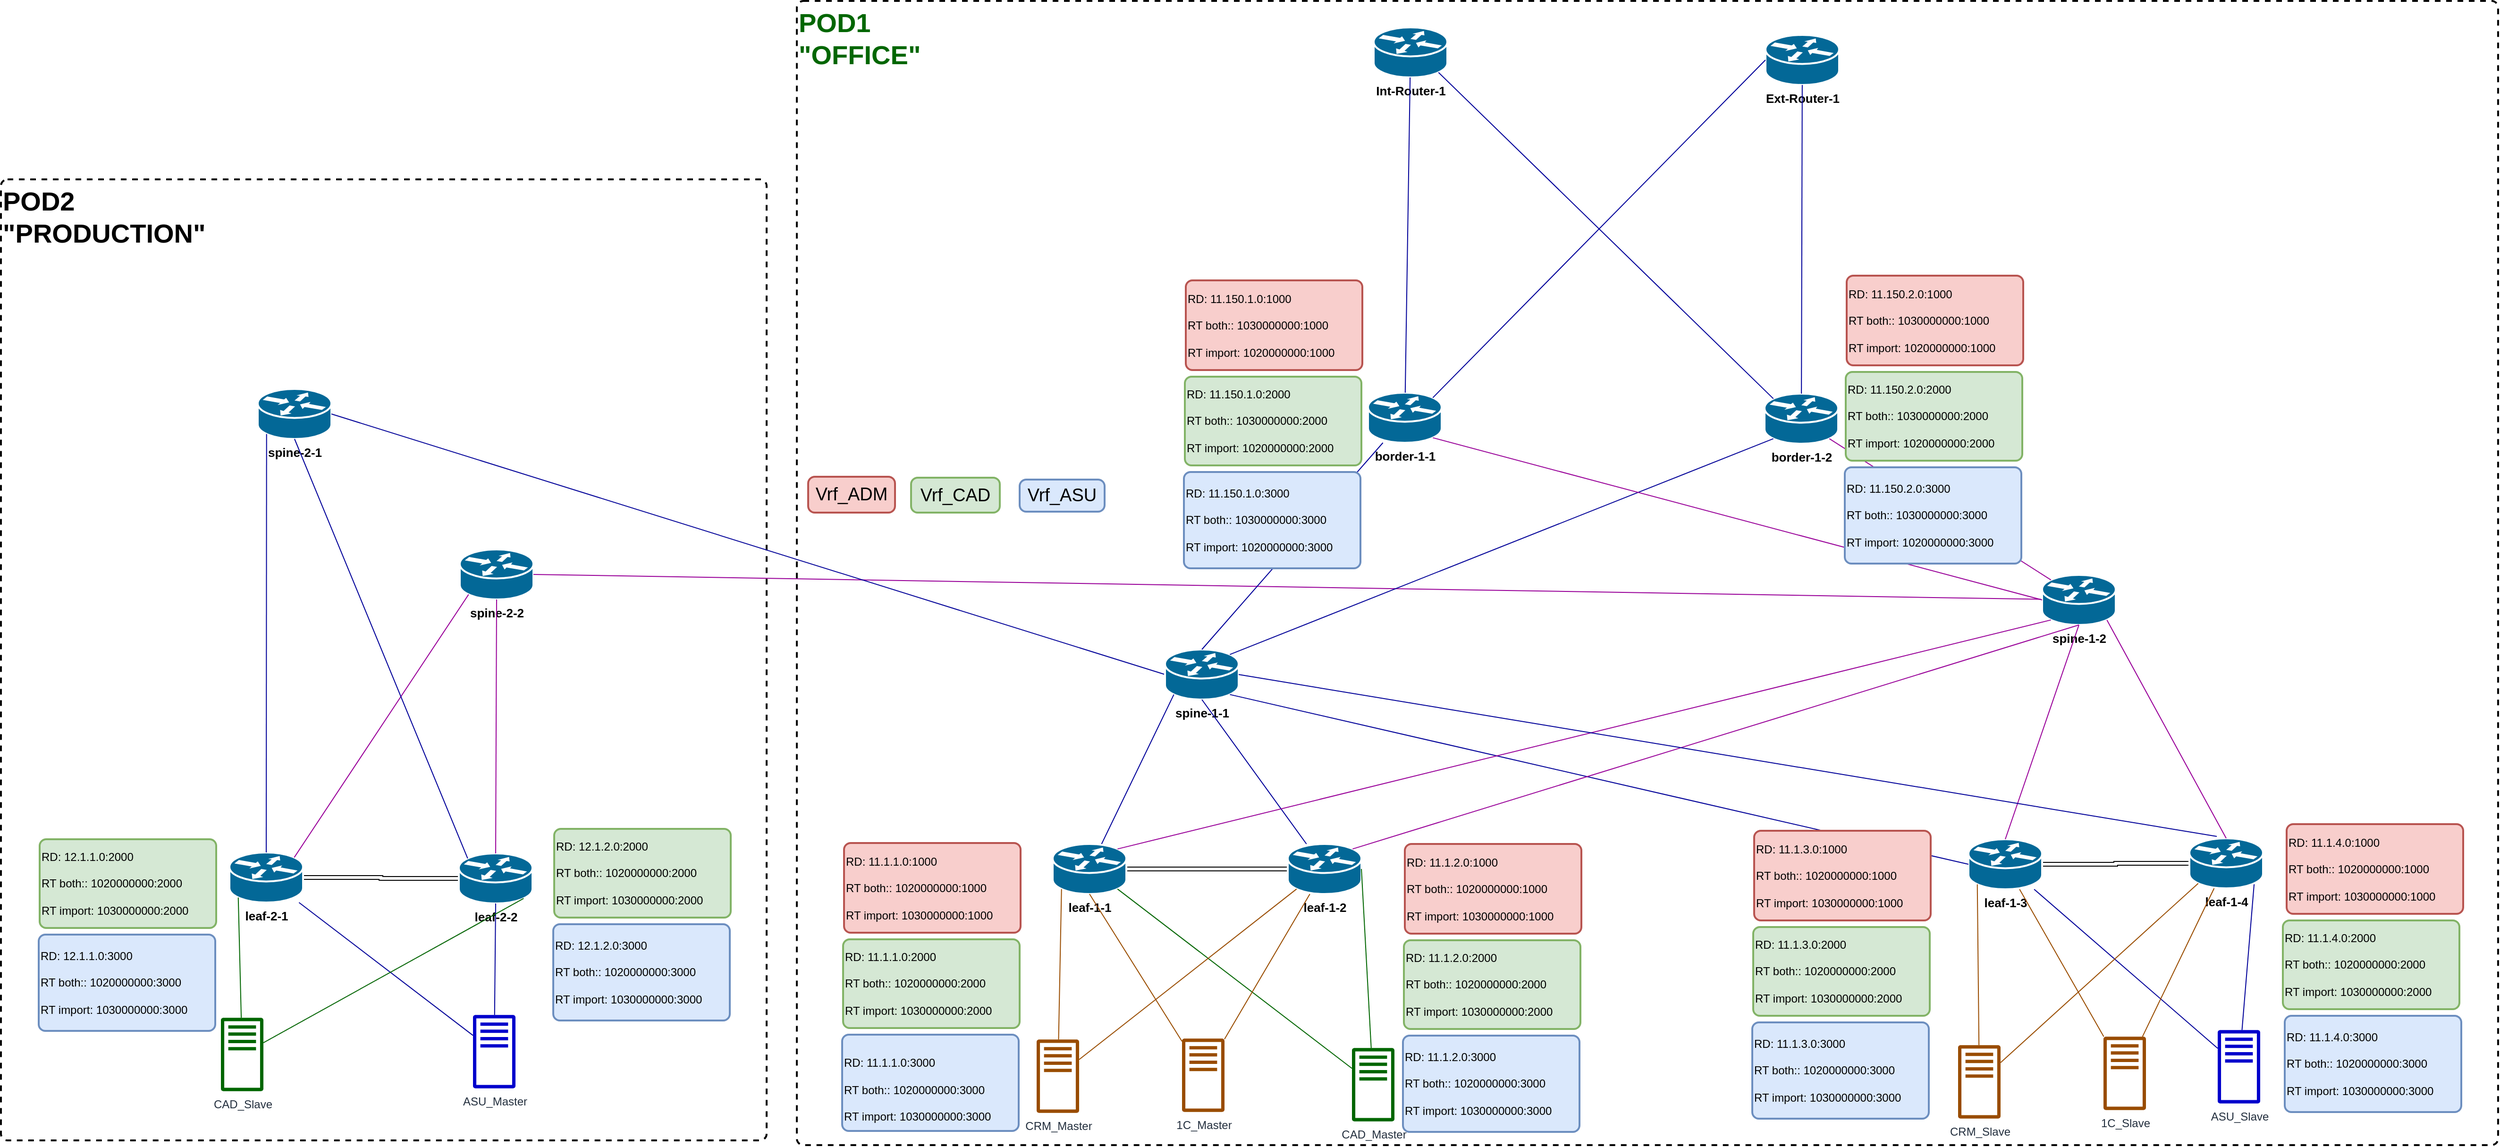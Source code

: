 <mxfile version="22.1.16" type="device">
  <diagram name="VRF RD RT" id="PXRln5ETD8se5vr4g1Xq">
    <mxGraphModel dx="4097" dy="3211" grid="0" gridSize="10" guides="1" tooltips="1" connect="1" arrows="1" fold="1" page="0" pageScale="1" pageWidth="1169" pageHeight="827" math="0" shadow="0">
      <root>
        <mxCell id="0" />
        <mxCell id="1" parent="0" />
        <mxCell id="StQt5RydxK2bePpxJlLP-1" value="POD2&lt;br style=&quot;font-size: 28px;&quot;&gt;&quot;PRODUCTION&quot;" style="rounded=1;whiteSpace=wrap;html=1;absoluteArcSize=1;arcSize=14;strokeWidth=2;align=left;horizontal=1;verticalAlign=top;fontSize=28;fontStyle=1;fillColor=none;dashed=1;" vertex="1" parent="1">
          <mxGeometry x="70" y="-591" width="811" height="1018" as="geometry" />
        </mxCell>
        <mxCell id="StQt5RydxK2bePpxJlLP-2" value="POD1&lt;br style=&quot;font-size: 28px;&quot;&gt;&quot;OFFICE&quot;" style="rounded=1;whiteSpace=wrap;html=1;absoluteArcSize=1;arcSize=14;strokeWidth=2;align=left;horizontal=1;verticalAlign=top;fontSize=28;fontStyle=1;fontColor=#006600;fillColor=none;dashed=1;" vertex="1" parent="1">
          <mxGeometry x="913" y="-780" width="1802" height="1212" as="geometry" />
        </mxCell>
        <mxCell id="StQt5RydxK2bePpxJlLP-3" value="Vrf_ADM" style="rounded=1;whiteSpace=wrap;html=1;absoluteArcSize=1;arcSize=14;strokeWidth=2;fillColor=#f8cecc;strokeColor=#b85450;fontSize=19;" vertex="1" parent="1">
          <mxGeometry x="925" y="-276" width="92" height="38" as="geometry" />
        </mxCell>
        <mxCell id="StQt5RydxK2bePpxJlLP-4" value="spine-2-1" style="shape=mxgraph.cisco.routers.router;sketch=0;html=1;pointerEvents=1;dashed=0;fillColor=#036897;strokeColor=#ffffff;strokeWidth=2;verticalLabelPosition=bottom;verticalAlign=top;align=center;outlineConnect=0;fontStyle=1;fontSize=13;" vertex="1" parent="1">
          <mxGeometry x="342" y="-369" width="78" height="53" as="geometry" />
        </mxCell>
        <mxCell id="StQt5RydxK2bePpxJlLP-5" value="spine-2-2" style="shape=mxgraph.cisco.routers.router;sketch=0;html=1;pointerEvents=1;dashed=0;fillColor=#036897;strokeColor=#ffffff;strokeWidth=2;verticalLabelPosition=bottom;verticalAlign=top;align=center;outlineConnect=0;fontStyle=1;fontSize=13;" vertex="1" parent="1">
          <mxGeometry x="556" y="-199" width="78" height="53" as="geometry" />
        </mxCell>
        <mxCell id="StQt5RydxK2bePpxJlLP-6" style="edgeStyle=orthogonalEdgeStyle;rounded=0;orthogonalLoop=1;jettySize=auto;html=1;endArrow=none;endFill=0;shape=link;" edge="1" parent="1" source="StQt5RydxK2bePpxJlLP-7" target="StQt5RydxK2bePpxJlLP-8">
          <mxGeometry relative="1" as="geometry" />
        </mxCell>
        <mxCell id="StQt5RydxK2bePpxJlLP-7" value="leaf-2-1" style="shape=mxgraph.cisco.routers.router;sketch=0;html=1;pointerEvents=1;dashed=0;fillColor=#036897;strokeColor=#ffffff;strokeWidth=2;verticalLabelPosition=bottom;verticalAlign=top;align=center;outlineConnect=0;fontStyle=1;fontSize=13;" vertex="1" parent="1">
          <mxGeometry x="312" y="122" width="78" height="53" as="geometry" />
        </mxCell>
        <mxCell id="StQt5RydxK2bePpxJlLP-8" value="leaf-2-2" style="shape=mxgraph.cisco.routers.router;sketch=0;html=1;pointerEvents=1;dashed=0;fillColor=#036897;strokeColor=#ffffff;strokeWidth=2;verticalLabelPosition=bottom;verticalAlign=top;align=center;outlineConnect=0;fontStyle=1;fontSize=13;" vertex="1" parent="1">
          <mxGeometry x="555" y="123" width="78" height="53" as="geometry" />
        </mxCell>
        <mxCell id="StQt5RydxK2bePpxJlLP-9" value="" style="endArrow=none;html=1;rounded=0;entryX=0.12;entryY=0.9;entryDx=0;entryDy=0;entryPerimeter=0;exitX=0.5;exitY=0;exitDx=0;exitDy=0;exitPerimeter=0;fontSize=8;strokeColor=#000099;" edge="1" parent="1" source="StQt5RydxK2bePpxJlLP-7" target="StQt5RydxK2bePpxJlLP-4">
          <mxGeometry width="50" height="50" relative="1" as="geometry">
            <mxPoint x="562" y="94" as="sourcePoint" />
            <mxPoint x="612" y="44" as="targetPoint" />
          </mxGeometry>
        </mxCell>
        <mxCell id="StQt5RydxK2bePpxJlLP-10" value="" style="endArrow=none;html=1;rounded=0;exitX=0.88;exitY=0.1;exitDx=0;exitDy=0;exitPerimeter=0;entryX=0.12;entryY=0.9;entryDx=0;entryDy=0;entryPerimeter=0;strokeColor=#990099;" edge="1" parent="1" source="StQt5RydxK2bePpxJlLP-7" target="StQt5RydxK2bePpxJlLP-5">
          <mxGeometry width="50" height="50" relative="1" as="geometry">
            <mxPoint x="285" y="78" as="sourcePoint" />
            <mxPoint x="435" y="-154" as="targetPoint" />
          </mxGeometry>
        </mxCell>
        <mxCell id="StQt5RydxK2bePpxJlLP-11" value="" style="endArrow=none;html=1;rounded=0;entryX=0.5;entryY=1;entryDx=0;entryDy=0;entryPerimeter=0;exitX=0.12;exitY=0.1;exitDx=0;exitDy=0;exitPerimeter=0;strokeColor=#000099;" edge="1" parent="1" source="StQt5RydxK2bePpxJlLP-8" target="StQt5RydxK2bePpxJlLP-4">
          <mxGeometry width="50" height="50" relative="1" as="geometry">
            <mxPoint x="406" y="110" as="sourcePoint" />
            <mxPoint x="456" y="-152" as="targetPoint" />
          </mxGeometry>
        </mxCell>
        <mxCell id="StQt5RydxK2bePpxJlLP-12" value="" style="endArrow=none;html=1;rounded=0;entryX=0.5;entryY=1;entryDx=0;entryDy=0;entryPerimeter=0;exitX=0.5;exitY=0;exitDx=0;exitDy=0;exitPerimeter=0;strokeColor=#990099;" edge="1" parent="1" source="StQt5RydxK2bePpxJlLP-8" target="StQt5RydxK2bePpxJlLP-5">
          <mxGeometry width="50" height="50" relative="1" as="geometry">
            <mxPoint x="315" y="105" as="sourcePoint" />
            <mxPoint x="681" y="-132" as="targetPoint" />
          </mxGeometry>
        </mxCell>
        <mxCell id="StQt5RydxK2bePpxJlLP-13" value="" style="endArrow=none;html=1;rounded=0;fontSize=11;strokeColor=#990099;entryX=1;entryY=0.5;entryDx=0;entryDy=0;entryPerimeter=0;" edge="1" parent="1" source="StQt5RydxK2bePpxJlLP-22" target="StQt5RydxK2bePpxJlLP-5">
          <mxGeometry width="50" height="50" relative="1" as="geometry">
            <mxPoint x="825.36" y="77.3" as="sourcePoint" />
            <mxPoint x="928" y="-280" as="targetPoint" />
          </mxGeometry>
        </mxCell>
        <mxCell id="StQt5RydxK2bePpxJlLP-14" value="" style="endArrow=none;html=1;rounded=0;entryX=1;entryY=0.5;entryDx=0;entryDy=0;entryPerimeter=0;exitX=0;exitY=0.5;exitDx=0;exitDy=0;exitPerimeter=0;strokeColor=#000099;" edge="1" parent="1" source="StQt5RydxK2bePpxJlLP-21" target="StQt5RydxK2bePpxJlLP-4">
          <mxGeometry width="50" height="50" relative="1" as="geometry">
            <mxPoint x="855.0" y="72" as="sourcePoint" />
            <mxPoint x="610" y="-210" as="targetPoint" />
          </mxGeometry>
        </mxCell>
        <mxCell id="StQt5RydxK2bePpxJlLP-15" value="" style="endArrow=none;html=1;rounded=0;fontSize=8;strokeColor=#000099;" edge="1" parent="1" source="StQt5RydxK2bePpxJlLP-20" target="StQt5RydxK2bePpxJlLP-7">
          <mxGeometry width="50" height="50" relative="1" as="geometry">
            <mxPoint x="293.5" y="317" as="sourcePoint" />
            <mxPoint x="456" y="257" as="targetPoint" />
          </mxGeometry>
        </mxCell>
        <mxCell id="StQt5RydxK2bePpxJlLP-16" value="" style="endArrow=none;html=1;rounded=0;fontSize=8;strokeColor=#000099;entryX=0.5;entryY=1;entryDx=0;entryDy=0;entryPerimeter=0;" edge="1" parent="1" source="StQt5RydxK2bePpxJlLP-20" target="StQt5RydxK2bePpxJlLP-8">
          <mxGeometry width="50" height="50" relative="1" as="geometry">
            <mxPoint x="476" y="328" as="sourcePoint" />
            <mxPoint x="395" y="189" as="targetPoint" />
          </mxGeometry>
        </mxCell>
        <mxCell id="StQt5RydxK2bePpxJlLP-17" value="CAD_Slave" style="sketch=0;outlineConnect=0;fontColor=#232F3E;gradientColor=none;fillColor=#006600;strokeColor=none;dashed=0;verticalLabelPosition=bottom;verticalAlign=top;align=center;html=1;fontSize=12;fontStyle=0;aspect=fixed;pointerEvents=1;shape=mxgraph.aws4.traditional_server;" vertex="1" parent="1">
          <mxGeometry x="303" y="297" width="45" height="78" as="geometry" />
        </mxCell>
        <mxCell id="StQt5RydxK2bePpxJlLP-18" value="" style="endArrow=none;html=1;rounded=0;fontSize=8;strokeColor=#006600;entryX=0.88;entryY=0.9;entryDx=0;entryDy=0;entryPerimeter=0;" edge="1" parent="1" source="StQt5RydxK2bePpxJlLP-17" target="StQt5RydxK2bePpxJlLP-8">
          <mxGeometry width="50" height="50" relative="1" as="geometry">
            <mxPoint x="472" y="462" as="sourcePoint" />
            <mxPoint x="600" y="313" as="targetPoint" />
          </mxGeometry>
        </mxCell>
        <mxCell id="StQt5RydxK2bePpxJlLP-19" value="" style="endArrow=none;html=1;rounded=0;fontSize=8;strokeColor=#006600;entryX=0.12;entryY=0.9;entryDx=0;entryDy=0;entryPerimeter=0;" edge="1" parent="1" source="StQt5RydxK2bePpxJlLP-17" target="StQt5RydxK2bePpxJlLP-7">
          <mxGeometry width="50" height="50" relative="1" as="geometry">
            <mxPoint x="479" y="415" as="sourcePoint" />
            <mxPoint x="391" y="316" as="targetPoint" />
          </mxGeometry>
        </mxCell>
        <mxCell id="StQt5RydxK2bePpxJlLP-20" value="ASU_Master" style="sketch=0;outlineConnect=0;fontColor=#232F3E;gradientColor=none;fillColor=#0000CC;strokeColor=none;dashed=0;verticalLabelPosition=bottom;verticalAlign=top;align=center;html=1;fontSize=12;fontStyle=0;aspect=fixed;pointerEvents=1;shape=mxgraph.aws4.traditional_server;" vertex="1" parent="1">
          <mxGeometry x="570" y="294" width="45" height="78" as="geometry" />
        </mxCell>
        <mxCell id="StQt5RydxK2bePpxJlLP-21" value="spine-1-1" style="shape=mxgraph.cisco.routers.router;sketch=0;html=1;pointerEvents=1;dashed=0;fillColor=#036897;strokeColor=#ffffff;strokeWidth=2;verticalLabelPosition=bottom;verticalAlign=top;align=center;outlineConnect=0;fontStyle=1;fontSize=13;" vertex="1" parent="1">
          <mxGeometry x="1303" y="-93" width="78" height="53" as="geometry" />
        </mxCell>
        <mxCell id="StQt5RydxK2bePpxJlLP-22" value="spine-1-2" style="shape=mxgraph.cisco.routers.router;sketch=0;html=1;pointerEvents=1;dashed=0;fillColor=#036897;strokeColor=#ffffff;strokeWidth=2;verticalLabelPosition=bottom;verticalAlign=top;align=center;outlineConnect=0;fontStyle=1;fontSize=13;" vertex="1" parent="1">
          <mxGeometry x="2232" y="-172" width="78" height="53" as="geometry" />
        </mxCell>
        <mxCell id="StQt5RydxK2bePpxJlLP-23" style="edgeStyle=orthogonalEdgeStyle;rounded=0;orthogonalLoop=1;jettySize=auto;html=1;endArrow=none;endFill=0;shape=link;" edge="1" parent="1" source="StQt5RydxK2bePpxJlLP-24" target="StQt5RydxK2bePpxJlLP-25">
          <mxGeometry relative="1" as="geometry" />
        </mxCell>
        <mxCell id="StQt5RydxK2bePpxJlLP-24" value="leaf-1-1" style="shape=mxgraph.cisco.routers.router;sketch=0;html=1;pointerEvents=1;dashed=0;fillColor=#036897;strokeColor=#ffffff;strokeWidth=2;verticalLabelPosition=bottom;verticalAlign=top;align=center;outlineConnect=0;fontStyle=1;fontSize=13;" vertex="1" parent="1">
          <mxGeometry x="1184" y="113" width="78" height="53" as="geometry" />
        </mxCell>
        <mxCell id="StQt5RydxK2bePpxJlLP-25" value="leaf-1-2" style="shape=mxgraph.cisco.routers.router;sketch=0;html=1;pointerEvents=1;dashed=0;fillColor=#036897;strokeColor=#ffffff;strokeWidth=2;verticalLabelPosition=bottom;verticalAlign=top;align=center;outlineConnect=0;fontStyle=1;fontSize=13;" vertex="1" parent="1">
          <mxGeometry x="1433" y="113" width="78" height="53" as="geometry" />
        </mxCell>
        <mxCell id="StQt5RydxK2bePpxJlLP-26" value="" style="endArrow=none;html=1;rounded=0;fontSize=8;strokeColor=#000099;" edge="1" parent="1" source="StQt5RydxK2bePpxJlLP-31" target="StQt5RydxK2bePpxJlLP-41">
          <mxGeometry width="50" height="50" relative="1" as="geometry">
            <mxPoint x="1587.5" y="307" as="sourcePoint" />
            <mxPoint x="1597" y="125" as="targetPoint" />
          </mxGeometry>
        </mxCell>
        <mxCell id="StQt5RydxK2bePpxJlLP-27" value="" style="endArrow=none;html=1;rounded=0;fontSize=8;strokeColor=#000099;entryX=0.88;entryY=0.9;entryDx=0;entryDy=0;entryPerimeter=0;" edge="1" parent="1" source="StQt5RydxK2bePpxJlLP-31" target="StQt5RydxK2bePpxJlLP-42">
          <mxGeometry width="50" height="50" relative="1" as="geometry">
            <mxPoint x="1736" y="310" as="sourcePoint" />
            <mxPoint x="1655" y="171" as="targetPoint" />
          </mxGeometry>
        </mxCell>
        <mxCell id="StQt5RydxK2bePpxJlLP-28" value="CAD_Master" style="sketch=0;outlineConnect=0;fontColor=#232F3E;gradientColor=none;fillColor=#006600;strokeColor=none;dashed=0;verticalLabelPosition=bottom;verticalAlign=top;align=center;html=1;fontSize=12;fontStyle=0;aspect=fixed;pointerEvents=1;shape=mxgraph.aws4.traditional_server;" vertex="1" parent="1">
          <mxGeometry x="1501" y="329" width="45" height="78" as="geometry" />
        </mxCell>
        <mxCell id="StQt5RydxK2bePpxJlLP-29" value="" style="endArrow=none;html=1;rounded=0;fontSize=8;strokeColor=#006600;entryX=1;entryY=0.5;entryDx=0;entryDy=0;entryPerimeter=0;" edge="1" parent="1" source="StQt5RydxK2bePpxJlLP-28" target="StQt5RydxK2bePpxJlLP-25">
          <mxGeometry width="50" height="50" relative="1" as="geometry">
            <mxPoint x="1350" y="454" as="sourcePoint" />
            <mxPoint x="1478" y="305" as="targetPoint" />
          </mxGeometry>
        </mxCell>
        <mxCell id="StQt5RydxK2bePpxJlLP-30" value="" style="endArrow=none;html=1;rounded=0;fontSize=8;strokeColor=#006600;entryX=0.88;entryY=0.9;entryDx=0;entryDy=0;entryPerimeter=0;" edge="1" parent="1" source="StQt5RydxK2bePpxJlLP-28" target="StQt5RydxK2bePpxJlLP-24">
          <mxGeometry width="50" height="50" relative="1" as="geometry">
            <mxPoint x="1319" y="403" as="sourcePoint" />
            <mxPoint x="1231" y="304" as="targetPoint" />
          </mxGeometry>
        </mxCell>
        <mxCell id="StQt5RydxK2bePpxJlLP-31" value="ASU_Slave" style="sketch=0;outlineConnect=0;fontColor=#232F3E;gradientColor=none;fillColor=#0000CC;strokeColor=none;dashed=0;verticalLabelPosition=bottom;verticalAlign=top;align=center;html=1;fontSize=12;fontStyle=0;aspect=fixed;pointerEvents=1;shape=mxgraph.aws4.traditional_server;" vertex="1" parent="1">
          <mxGeometry x="2418" y="310" width="45" height="78" as="geometry" />
        </mxCell>
        <mxCell id="StQt5RydxK2bePpxJlLP-32" value="" style="endArrow=none;html=1;rounded=0;entryX=0.12;entryY=0.9;entryDx=0;entryDy=0;entryPerimeter=0;fontSize=8;strokeColor=#000099;" edge="1" parent="1" source="StQt5RydxK2bePpxJlLP-24" target="StQt5RydxK2bePpxJlLP-21">
          <mxGeometry width="50" height="50" relative="1" as="geometry">
            <mxPoint x="820" y="334" as="sourcePoint" />
            <mxPoint x="829" y="-28" as="targetPoint" />
          </mxGeometry>
        </mxCell>
        <mxCell id="StQt5RydxK2bePpxJlLP-33" value="CRM_Master" style="sketch=0;outlineConnect=0;fontColor=#232F3E;gradientColor=none;fillColor=#994C00;strokeColor=none;dashed=0;verticalLabelPosition=bottom;verticalAlign=top;align=center;html=1;fontSize=12;fontStyle=0;aspect=fixed;pointerEvents=1;shape=mxgraph.aws4.traditional_server;" vertex="1" parent="1">
          <mxGeometry x="1167" y="320" width="45" height="78" as="geometry" />
        </mxCell>
        <mxCell id="StQt5RydxK2bePpxJlLP-34" value="" style="endArrow=none;html=1;rounded=0;fontSize=8;strokeColor=#994C00;entryX=0.12;entryY=0.9;entryDx=0;entryDy=0;entryPerimeter=0;" edge="1" parent="1" source="StQt5RydxK2bePpxJlLP-33" target="StQt5RydxK2bePpxJlLP-24">
          <mxGeometry width="50" height="50" relative="1" as="geometry">
            <mxPoint x="1296" y="332" as="sourcePoint" />
            <mxPoint x="1330" y="214" as="targetPoint" />
          </mxGeometry>
        </mxCell>
        <mxCell id="StQt5RydxK2bePpxJlLP-35" value="" style="endArrow=none;html=1;rounded=0;fontSize=8;strokeColor=#994C00;entryX=0.12;entryY=0.9;entryDx=0;entryDy=0;entryPerimeter=0;" edge="1" parent="1" source="StQt5RydxK2bePpxJlLP-33" target="StQt5RydxK2bePpxJlLP-25">
          <mxGeometry width="50" height="50" relative="1" as="geometry">
            <mxPoint x="1327" y="349" as="sourcePoint" />
            <mxPoint x="1203" y="171" as="targetPoint" />
          </mxGeometry>
        </mxCell>
        <mxCell id="StQt5RydxK2bePpxJlLP-36" value="" style="endArrow=none;html=1;rounded=0;fontSize=8;strokeColor=#000099;entryX=0.5;entryY=1;entryDx=0;entryDy=0;entryPerimeter=0;" edge="1" parent="1" source="StQt5RydxK2bePpxJlLP-25" target="StQt5RydxK2bePpxJlLP-21">
          <mxGeometry width="50" height="50" relative="1" as="geometry">
            <mxPoint x="1192" y="131" as="sourcePoint" />
            <mxPoint x="1190" y="-61" as="targetPoint" />
          </mxGeometry>
        </mxCell>
        <mxCell id="StQt5RydxK2bePpxJlLP-37" value="1С_Master" style="sketch=0;outlineConnect=0;fontColor=#232F3E;gradientColor=none;fillColor=#994C00;strokeColor=none;dashed=0;verticalLabelPosition=bottom;verticalAlign=top;align=center;html=1;fontSize=12;fontStyle=0;aspect=fixed;pointerEvents=1;shape=mxgraph.aws4.traditional_server;" vertex="1" parent="1">
          <mxGeometry x="1321" y="319" width="45" height="78" as="geometry" />
        </mxCell>
        <mxCell id="StQt5RydxK2bePpxJlLP-38" value="" style="endArrow=none;html=1;rounded=0;fontSize=8;strokeColor=#994C00;entryX=0.5;entryY=1;entryDx=0;entryDy=0;entryPerimeter=0;" edge="1" parent="1" source="StQt5RydxK2bePpxJlLP-37" target="StQt5RydxK2bePpxJlLP-24">
          <mxGeometry width="50" height="50" relative="1" as="geometry">
            <mxPoint x="1421" y="337" as="sourcePoint" />
            <mxPoint x="1237.0" y="133" as="targetPoint" />
          </mxGeometry>
        </mxCell>
        <mxCell id="StQt5RydxK2bePpxJlLP-39" value="" style="endArrow=none;html=1;rounded=0;fontSize=8;strokeColor=#994C00;" edge="1" parent="1" source="StQt5RydxK2bePpxJlLP-37" target="StQt5RydxK2bePpxJlLP-25">
          <mxGeometry width="50" height="50" relative="1" as="geometry">
            <mxPoint x="1452" y="354" as="sourcePoint" />
            <mxPoint x="1452.791" y="133" as="targetPoint" />
          </mxGeometry>
        </mxCell>
        <mxCell id="StQt5RydxK2bePpxJlLP-40" style="edgeStyle=orthogonalEdgeStyle;rounded=0;orthogonalLoop=1;jettySize=auto;html=1;endArrow=none;endFill=0;shape=link;" edge="1" parent="1" source="StQt5RydxK2bePpxJlLP-41" target="StQt5RydxK2bePpxJlLP-42">
          <mxGeometry relative="1" as="geometry" />
        </mxCell>
        <mxCell id="StQt5RydxK2bePpxJlLP-41" value="leaf-1-3" style="shape=mxgraph.cisco.routers.router;sketch=0;html=1;pointerEvents=1;dashed=0;fillColor=#036897;strokeColor=#ffffff;strokeWidth=2;verticalLabelPosition=bottom;verticalAlign=top;align=center;outlineConnect=0;fontStyle=1;fontSize=13;" vertex="1" parent="1">
          <mxGeometry x="2154" y="108" width="78" height="53" as="geometry" />
        </mxCell>
        <mxCell id="StQt5RydxK2bePpxJlLP-42" value="leaf-1-4" style="shape=mxgraph.cisco.routers.router;sketch=0;html=1;pointerEvents=1;dashed=0;fillColor=#036897;strokeColor=#ffffff;strokeWidth=2;verticalLabelPosition=bottom;verticalAlign=top;align=center;outlineConnect=0;fontStyle=1;fontSize=13;" vertex="1" parent="1">
          <mxGeometry x="2388" y="107" width="78" height="53" as="geometry" />
        </mxCell>
        <mxCell id="StQt5RydxK2bePpxJlLP-43" value="CRM_Slave" style="sketch=0;outlineConnect=0;fontColor=#232F3E;gradientColor=none;fillColor=#994C00;strokeColor=none;dashed=0;verticalLabelPosition=bottom;verticalAlign=top;align=center;html=1;fontSize=12;fontStyle=0;aspect=fixed;pointerEvents=1;shape=mxgraph.aws4.traditional_server;" vertex="1" parent="1">
          <mxGeometry x="2143" y="326" width="45" height="78" as="geometry" />
        </mxCell>
        <mxCell id="StQt5RydxK2bePpxJlLP-44" value="" style="endArrow=none;html=1;rounded=0;fontSize=8;strokeColor=#994C00;entryX=0.12;entryY=0.9;entryDx=0;entryDy=0;entryPerimeter=0;" edge="1" parent="1" source="StQt5RydxK2bePpxJlLP-43" target="StQt5RydxK2bePpxJlLP-41">
          <mxGeometry width="50" height="50" relative="1" as="geometry">
            <mxPoint x="2266" y="327" as="sourcePoint" />
            <mxPoint x="2300" y="209" as="targetPoint" />
          </mxGeometry>
        </mxCell>
        <mxCell id="StQt5RydxK2bePpxJlLP-45" value="" style="endArrow=none;html=1;rounded=0;fontSize=8;strokeColor=#994C00;entryX=0.12;entryY=0.9;entryDx=0;entryDy=0;entryPerimeter=0;" edge="1" parent="1" source="StQt5RydxK2bePpxJlLP-43" target="StQt5RydxK2bePpxJlLP-42">
          <mxGeometry width="50" height="50" relative="1" as="geometry">
            <mxPoint x="2297" y="344" as="sourcePoint" />
            <mxPoint x="2173" y="166" as="targetPoint" />
          </mxGeometry>
        </mxCell>
        <mxCell id="StQt5RydxK2bePpxJlLP-46" value="1С_Slave" style="sketch=0;outlineConnect=0;fontColor=#232F3E;gradientColor=none;fillColor=#994C00;strokeColor=none;dashed=0;verticalLabelPosition=bottom;verticalAlign=top;align=center;html=1;fontSize=12;fontStyle=0;aspect=fixed;pointerEvents=1;shape=mxgraph.aws4.traditional_server;" vertex="1" parent="1">
          <mxGeometry x="2297" y="317" width="45" height="78" as="geometry" />
        </mxCell>
        <mxCell id="StQt5RydxK2bePpxJlLP-47" value="" style="endArrow=none;html=1;rounded=0;fontSize=8;strokeColor=#994C00;" edge="1" parent="1" source="StQt5RydxK2bePpxJlLP-46" target="StQt5RydxK2bePpxJlLP-41">
          <mxGeometry width="50" height="50" relative="1" as="geometry">
            <mxPoint x="2391" y="332" as="sourcePoint" />
            <mxPoint x="2211" y="230" as="targetPoint" />
          </mxGeometry>
        </mxCell>
        <mxCell id="StQt5RydxK2bePpxJlLP-48" value="" style="endArrow=none;html=1;rounded=0;fontSize=8;strokeColor=#994C00;" edge="1" parent="1" source="StQt5RydxK2bePpxJlLP-46" target="StQt5RydxK2bePpxJlLP-42">
          <mxGeometry width="50" height="50" relative="1" as="geometry">
            <mxPoint x="2434" y="348" as="sourcePoint" />
            <mxPoint x="2386" y="214" as="targetPoint" />
          </mxGeometry>
        </mxCell>
        <mxCell id="StQt5RydxK2bePpxJlLP-49" value="border-1-1" style="shape=mxgraph.cisco.routers.router;sketch=0;html=1;pointerEvents=1;dashed=0;fillColor=#036897;strokeColor=#ffffff;strokeWidth=2;verticalLabelPosition=bottom;verticalAlign=top;align=center;outlineConnect=0;fontStyle=1;fontSize=13;" vertex="1" parent="1">
          <mxGeometry x="1518" y="-365" width="78" height="53" as="geometry" />
        </mxCell>
        <mxCell id="StQt5RydxK2bePpxJlLP-50" value="border-1-2" style="shape=mxgraph.cisco.routers.router;sketch=0;html=1;pointerEvents=1;dashed=0;fillColor=#036897;strokeColor=#ffffff;strokeWidth=2;verticalLabelPosition=bottom;verticalAlign=top;align=center;outlineConnect=0;fontStyle=1;fontSize=13;" vertex="1" parent="1">
          <mxGeometry x="1938" y="-364" width="78" height="53" as="geometry" />
        </mxCell>
        <mxCell id="StQt5RydxK2bePpxJlLP-51" value="Int-Router-1" style="shape=mxgraph.cisco.routers.router;sketch=0;html=1;pointerEvents=1;dashed=0;fillColor=#036897;strokeColor=#ffffff;strokeWidth=2;verticalLabelPosition=bottom;verticalAlign=top;align=center;outlineConnect=0;fontStyle=1;fontSize=13;" vertex="1" parent="1">
          <mxGeometry x="1524" y="-752" width="78" height="53" as="geometry" />
        </mxCell>
        <mxCell id="StQt5RydxK2bePpxJlLP-52" value="Ext-Router-1" style="shape=mxgraph.cisco.routers.router;sketch=0;html=1;pointerEvents=1;dashed=0;fillColor=#036897;strokeColor=#ffffff;strokeWidth=2;verticalLabelPosition=bottom;verticalAlign=top;align=center;outlineConnect=0;fontStyle=1;fontSize=13;" vertex="1" parent="1">
          <mxGeometry x="1939" y="-744" width="78" height="53" as="geometry" />
        </mxCell>
        <mxCell id="StQt5RydxK2bePpxJlLP-53" value="" style="endArrow=none;html=1;rounded=0;fontSize=8;strokeColor=#000099;" edge="1" parent="1" source="StQt5RydxK2bePpxJlLP-49" target="StQt5RydxK2bePpxJlLP-51">
          <mxGeometry width="50" height="50" relative="1" as="geometry">
            <mxPoint x="1160" y="-57" as="sourcePoint" />
            <mxPoint x="989" y="-254" as="targetPoint" />
          </mxGeometry>
        </mxCell>
        <mxCell id="StQt5RydxK2bePpxJlLP-54" value="" style="endArrow=none;html=1;rounded=0;entryX=0.88;entryY=0.9;entryDx=0;entryDy=0;entryPerimeter=0;fontSize=8;strokeColor=#000099;exitX=0.12;exitY=0.1;exitDx=0;exitDy=0;exitPerimeter=0;" edge="1" parent="1" source="StQt5RydxK2bePpxJlLP-50" target="StQt5RydxK2bePpxJlLP-51">
          <mxGeometry width="50" height="50" relative="1" as="geometry">
            <mxPoint x="1664" y="-383" as="sourcePoint" />
            <mxPoint x="1655" y="-538" as="targetPoint" />
          </mxGeometry>
        </mxCell>
        <mxCell id="StQt5RydxK2bePpxJlLP-55" value="" style="endArrow=none;html=1;rounded=0;entryX=0;entryY=0.5;entryDx=0;entryDy=0;entryPerimeter=0;fontSize=8;strokeColor=#000099;exitX=0.88;exitY=0.1;exitDx=0;exitDy=0;exitPerimeter=0;" edge="1" parent="1" source="StQt5RydxK2bePpxJlLP-49" target="StQt5RydxK2bePpxJlLP-52">
          <mxGeometry width="50" height="50" relative="1" as="geometry">
            <mxPoint x="1664" y="-383" as="sourcePoint" />
            <mxPoint x="1655" y="-538" as="targetPoint" />
          </mxGeometry>
        </mxCell>
        <mxCell id="StQt5RydxK2bePpxJlLP-56" value="" style="endArrow=none;html=1;rounded=0;fontSize=8;strokeColor=#000099;" edge="1" parent="1" source="StQt5RydxK2bePpxJlLP-50" target="StQt5RydxK2bePpxJlLP-52">
          <mxGeometry width="50" height="50" relative="1" as="geometry">
            <mxPoint x="1697" y="-448" as="sourcePoint" />
            <mxPoint x="1688" y="-603" as="targetPoint" />
          </mxGeometry>
        </mxCell>
        <mxCell id="StQt5RydxK2bePpxJlLP-57" value="" style="endArrow=none;html=1;rounded=0;entryX=0.88;entryY=0.9;entryDx=0;entryDy=0;entryPerimeter=0;fontSize=8;strokeColor=#000099;exitX=0;exitY=0.5;exitDx=0;exitDy=0;exitPerimeter=0;" edge="1" parent="1" source="StQt5RydxK2bePpxJlLP-41" target="StQt5RydxK2bePpxJlLP-21">
          <mxGeometry width="50" height="50" relative="1" as="geometry">
            <mxPoint x="1605" y="131" as="sourcePoint" />
            <mxPoint x="1510" y="-93" as="targetPoint" />
          </mxGeometry>
        </mxCell>
        <mxCell id="StQt5RydxK2bePpxJlLP-58" value="" style="endArrow=none;html=1;rounded=0;entryX=0.12;entryY=0.9;entryDx=0;entryDy=0;entryPerimeter=0;fontSize=11;strokeColor=#990099;exitX=0.88;exitY=0.1;exitDx=0;exitDy=0;exitPerimeter=0;" edge="1" parent="1" source="StQt5RydxK2bePpxJlLP-24" target="StQt5RydxK2bePpxJlLP-22">
          <mxGeometry width="50" height="50" relative="1" as="geometry">
            <mxPoint x="1399" y="131" as="sourcePoint" />
            <mxPoint x="1443" y="-93" as="targetPoint" />
          </mxGeometry>
        </mxCell>
        <mxCell id="StQt5RydxK2bePpxJlLP-59" value="" style="endArrow=none;html=1;rounded=0;entryX=0.5;entryY=1;entryDx=0;entryDy=0;entryPerimeter=0;fontSize=11;strokeColor=#990099;exitX=0.5;exitY=0;exitDx=0;exitDy=0;exitPerimeter=0;" edge="1" parent="1" source="StQt5RydxK2bePpxJlLP-41" target="StQt5RydxK2bePpxJlLP-22">
          <mxGeometry width="50" height="50" relative="1" as="geometry">
            <mxPoint x="1633" y="140" as="sourcePoint" />
            <mxPoint x="1894" y="-241" as="targetPoint" />
          </mxGeometry>
        </mxCell>
        <mxCell id="StQt5RydxK2bePpxJlLP-60" value="" style="endArrow=none;html=1;rounded=0;entryX=0.88;entryY=0.9;entryDx=0;entryDy=0;entryPerimeter=0;fontSize=11;strokeColor=#990099;exitX=0.5;exitY=0;exitDx=0;exitDy=0;exitPerimeter=0;" edge="1" parent="1" source="StQt5RydxK2bePpxJlLP-42" target="StQt5RydxK2bePpxJlLP-22">
          <mxGeometry width="50" height="50" relative="1" as="geometry">
            <mxPoint x="2123" y="141" as="sourcePoint" />
            <mxPoint x="1924" y="-236" as="targetPoint" />
          </mxGeometry>
        </mxCell>
        <mxCell id="StQt5RydxK2bePpxJlLP-61" value="" style="endArrow=none;html=1;rounded=0;entryX=0.88;entryY=0.1;entryDx=0;entryDy=0;entryPerimeter=0;fontSize=8;strokeColor=#000099;exitX=0.12;exitY=0.9;exitDx=0;exitDy=0;exitPerimeter=0;" edge="1" parent="1" source="StQt5RydxK2bePpxJlLP-50" target="StQt5RydxK2bePpxJlLP-21">
          <mxGeometry width="50" height="50" relative="1" as="geometry">
            <mxPoint x="2136" y="137" as="sourcePoint" />
            <mxPoint x="1745" y="-245" as="targetPoint" />
          </mxGeometry>
        </mxCell>
        <mxCell id="StQt5RydxK2bePpxJlLP-62" value="" style="endArrow=none;html=1;rounded=0;entryX=0.5;entryY=0;entryDx=0;entryDy=0;entryPerimeter=0;fontSize=8;strokeColor=#000099;" edge="1" parent="1" source="StQt5RydxK2bePpxJlLP-49" target="StQt5RydxK2bePpxJlLP-21">
          <mxGeometry width="50" height="50" relative="1" as="geometry">
            <mxPoint x="2256" y="16" as="sourcePoint" />
            <mxPoint x="1457" y="-80" as="targetPoint" />
          </mxGeometry>
        </mxCell>
        <mxCell id="StQt5RydxK2bePpxJlLP-63" value="" style="endArrow=none;html=1;rounded=0;fontSize=11;strokeColor=#990099;exitX=0.88;exitY=0.9;exitDx=0;exitDy=0;exitPerimeter=0;entryX=0;entryY=0.5;entryDx=0;entryDy=0;entryPerimeter=0;" edge="1" parent="1" source="StQt5RydxK2bePpxJlLP-49" target="StQt5RydxK2bePpxJlLP-22">
          <mxGeometry width="50" height="50" relative="1" as="geometry">
            <mxPoint x="2136" y="137" as="sourcePoint" />
            <mxPoint x="1808" y="-283" as="targetPoint" />
          </mxGeometry>
        </mxCell>
        <mxCell id="StQt5RydxK2bePpxJlLP-64" value="" style="endArrow=none;html=1;rounded=0;fontSize=11;strokeColor=#990099;exitX=0.88;exitY=0.9;exitDx=0;exitDy=0;exitPerimeter=0;entryX=0.12;entryY=0.1;entryDx=0;entryDy=0;entryPerimeter=0;" edge="1" parent="1" source="StQt5RydxK2bePpxJlLP-50" target="StQt5RydxK2bePpxJlLP-22">
          <mxGeometry width="50" height="50" relative="1" as="geometry">
            <mxPoint x="2265" y="-163" as="sourcePoint" />
            <mxPoint x="1754" y="-266" as="targetPoint" />
          </mxGeometry>
        </mxCell>
        <mxCell id="StQt5RydxK2bePpxJlLP-65" value="Vrf_CAD" style="rounded=1;whiteSpace=wrap;html=1;absoluteArcSize=1;arcSize=14;strokeWidth=2;fillColor=#d5e8d4;strokeColor=#82b366;fontSize=19;" vertex="1" parent="1">
          <mxGeometry x="1034" y="-275" width="94" height="37" as="geometry" />
        </mxCell>
        <mxCell id="StQt5RydxK2bePpxJlLP-66" value="Vrf_ASU" style="rounded=1;whiteSpace=wrap;html=1;absoluteArcSize=1;arcSize=14;strokeWidth=2;fillColor=#dae8fc;strokeColor=#6c8ebf;fontSize=19;" vertex="1" parent="1">
          <mxGeometry x="1149" y="-273" width="90" height="34" as="geometry" />
        </mxCell>
        <mxCell id="StQt5RydxK2bePpxJlLP-67" value="" style="endArrow=none;html=1;rounded=0;entryX=0.5;entryY=1;entryDx=0;entryDy=0;entryPerimeter=0;fontSize=11;strokeColor=#990099;exitX=0.88;exitY=0.1;exitDx=0;exitDy=0;exitPerimeter=0;" edge="1" parent="1" source="StQt5RydxK2bePpxJlLP-25" target="StQt5RydxK2bePpxJlLP-22">
          <mxGeometry width="50" height="50" relative="1" as="geometry">
            <mxPoint x="1291" y="136" as="sourcePoint" />
            <mxPoint x="2251" y="-114" as="targetPoint" />
          </mxGeometry>
        </mxCell>
        <mxCell id="StQt5RydxK2bePpxJlLP-68" value="" style="endArrow=none;html=1;rounded=0;entryX=1;entryY=0.5;entryDx=0;entryDy=0;entryPerimeter=0;fontSize=8;strokeColor=#000099;exitX=0.372;exitY=-0.038;exitDx=0;exitDy=0;exitPerimeter=0;" edge="1" parent="1" source="StQt5RydxK2bePpxJlLP-42" target="StQt5RydxK2bePpxJlLP-21">
          <mxGeometry width="50" height="50" relative="1" as="geometry">
            <mxPoint x="2114" y="163" as="sourcePoint" />
            <mxPoint x="1451" y="-35" as="targetPoint" />
          </mxGeometry>
        </mxCell>
        <mxCell id="StQt5RydxK2bePpxJlLP-69" value="RD:&amp;nbsp;11.1.1.0:1000&amp;nbsp;&lt;br&gt;&lt;br&gt;RT both::&amp;nbsp;1020000000:1000&lt;br&gt;&lt;br&gt;RT import:&amp;nbsp;1030000000:1000" style="rounded=1;whiteSpace=wrap;html=1;absoluteArcSize=1;arcSize=14;strokeWidth=2;fillColor=#f8cecc;strokeColor=#b85450;align=left;" vertex="1" parent="1">
          <mxGeometry x="963" y="112" width="187" height="95" as="geometry" />
        </mxCell>
        <mxCell id="StQt5RydxK2bePpxJlLP-70" value="RD:&amp;nbsp;11.1.1.0:2000&amp;nbsp;&lt;br&gt;&lt;br&gt;RT both::&amp;nbsp;1020000000:2000&lt;br&gt;&lt;br&gt;RT import:&amp;nbsp;1030000000:2000" style="rounded=1;whiteSpace=wrap;html=1;absoluteArcSize=1;arcSize=14;strokeWidth=2;fillColor=#d5e8d4;strokeColor=#82b366;align=left;" vertex="1" parent="1">
          <mxGeometry x="962" y="214" width="187" height="94" as="geometry" />
        </mxCell>
        <mxCell id="StQt5RydxK2bePpxJlLP-71" value="&lt;br&gt;RD:&amp;nbsp;11.1.1.0:3000&amp;nbsp;&lt;br&gt;&lt;br&gt;RT both::&amp;nbsp;1020000000:3000&lt;br&gt;&lt;br&gt;RT import:&amp;nbsp;1030000000:3000" style="rounded=1;whiteSpace=wrap;html=1;absoluteArcSize=1;arcSize=14;strokeWidth=2;fillColor=#dae8fc;strokeColor=#6c8ebf;align=left;" vertex="1" parent="1">
          <mxGeometry x="961" y="315" width="187" height="102" as="geometry" />
        </mxCell>
        <mxCell id="StQt5RydxK2bePpxJlLP-72" value="RD:&amp;nbsp;11.150.1.0:1000&amp;nbsp;&lt;br&gt;&lt;br&gt;RT both::&amp;nbsp;1030000000:1000&lt;br&gt;&lt;br&gt;RT import:&amp;nbsp;1020000000:1000" style="rounded=1;whiteSpace=wrap;html=1;absoluteArcSize=1;arcSize=14;strokeWidth=2;fillColor=#f8cecc;strokeColor=#b85450;align=left;" vertex="1" parent="1">
          <mxGeometry x="1325" y="-484" width="187" height="95" as="geometry" />
        </mxCell>
        <mxCell id="StQt5RydxK2bePpxJlLP-73" value="RD:&amp;nbsp;11.150.1.0:2000&amp;nbsp;&lt;br&gt;&lt;br&gt;RT both::&amp;nbsp;1030000000:2000&lt;br&gt;&lt;br&gt;RT import:&amp;nbsp;1020000000:2000" style="rounded=1;whiteSpace=wrap;html=1;absoluteArcSize=1;arcSize=14;strokeWidth=2;fillColor=#d5e8d4;strokeColor=#82b366;align=left;" vertex="1" parent="1">
          <mxGeometry x="1324" y="-382" width="187" height="94" as="geometry" />
        </mxCell>
        <mxCell id="StQt5RydxK2bePpxJlLP-74" value="RD:&amp;nbsp;11.150.1.0:3000&amp;nbsp;&lt;br&gt;&lt;br&gt;RT both::&amp;nbsp;1030000000:3000&lt;br&gt;&lt;br&gt;RT import:&amp;nbsp;1020000000:3000" style="rounded=1;whiteSpace=wrap;html=1;absoluteArcSize=1;arcSize=14;strokeWidth=2;fillColor=#dae8fc;strokeColor=#6c8ebf;align=left;" vertex="1" parent="1">
          <mxGeometry x="1323" y="-281" width="187" height="102" as="geometry" />
        </mxCell>
        <mxCell id="StQt5RydxK2bePpxJlLP-75" value="RD:&amp;nbsp;11.150.2.0:1000&amp;nbsp;&lt;br&gt;&lt;br&gt;RT both::&amp;nbsp;1030000000:1000&lt;br&gt;&lt;br&gt;RT import:&amp;nbsp;1020000000:1000" style="rounded=1;whiteSpace=wrap;html=1;absoluteArcSize=1;arcSize=14;strokeWidth=2;fillColor=#f8cecc;strokeColor=#b85450;align=left;" vertex="1" parent="1">
          <mxGeometry x="2025" y="-489" width="187" height="95" as="geometry" />
        </mxCell>
        <mxCell id="StQt5RydxK2bePpxJlLP-76" value="RD:&amp;nbsp;11.150.2.0:2000&amp;nbsp;&lt;br&gt;&lt;br&gt;RT both::&amp;nbsp;1030000000:2000&lt;br&gt;&lt;br&gt;RT import:&amp;nbsp;1020000000:2000" style="rounded=1;whiteSpace=wrap;html=1;absoluteArcSize=1;arcSize=14;strokeWidth=2;fillColor=#d5e8d4;strokeColor=#82b366;align=left;" vertex="1" parent="1">
          <mxGeometry x="2024" y="-387" width="187" height="94" as="geometry" />
        </mxCell>
        <mxCell id="StQt5RydxK2bePpxJlLP-77" value="RD:&amp;nbsp;11.150.2.0:3000&amp;nbsp;&lt;br&gt;&lt;br&gt;RT both::&amp;nbsp;1030000000:3000&lt;br&gt;&lt;br&gt;RT import:&amp;nbsp;1020000000:3000" style="rounded=1;whiteSpace=wrap;html=1;absoluteArcSize=1;arcSize=14;strokeWidth=2;fillColor=#dae8fc;strokeColor=#6c8ebf;align=left;" vertex="1" parent="1">
          <mxGeometry x="2023" y="-286" width="187" height="102" as="geometry" />
        </mxCell>
        <mxCell id="StQt5RydxK2bePpxJlLP-78" value="RD:&amp;nbsp;11.1.2.0:1000&amp;nbsp;&lt;br&gt;&lt;br&gt;RT both::&amp;nbsp;1020000000:1000&lt;br&gt;&lt;br&gt;RT import:&amp;nbsp;1030000000:1000" style="rounded=1;whiteSpace=wrap;html=1;absoluteArcSize=1;arcSize=14;strokeWidth=2;fillColor=#f8cecc;strokeColor=#b85450;align=left;" vertex="1" parent="1">
          <mxGeometry x="1557" y="113" width="187" height="95" as="geometry" />
        </mxCell>
        <mxCell id="StQt5RydxK2bePpxJlLP-79" value="RD:&amp;nbsp;11.1.2.0:2000&amp;nbsp;&lt;br&gt;&lt;br&gt;RT both::&amp;nbsp;1020000000:2000&lt;br&gt;&lt;br&gt;RT import:&amp;nbsp;1030000000:2000" style="rounded=1;whiteSpace=wrap;html=1;absoluteArcSize=1;arcSize=14;strokeWidth=2;fillColor=#d5e8d4;strokeColor=#82b366;align=left;" vertex="1" parent="1">
          <mxGeometry x="1556" y="215" width="187" height="94" as="geometry" />
        </mxCell>
        <mxCell id="StQt5RydxK2bePpxJlLP-80" value="RD:&amp;nbsp;11.1.2.0:3000&amp;nbsp;&lt;br&gt;&lt;br&gt;RT both::&amp;nbsp;1020000000:3000&lt;br&gt;&lt;br&gt;RT import:&amp;nbsp;1030000000:3000" style="rounded=1;whiteSpace=wrap;html=1;absoluteArcSize=1;arcSize=14;strokeWidth=2;fillColor=#dae8fc;strokeColor=#6c8ebf;align=left;" vertex="1" parent="1">
          <mxGeometry x="1555" y="316" width="187" height="102" as="geometry" />
        </mxCell>
        <mxCell id="StQt5RydxK2bePpxJlLP-81" value="RD:&amp;nbsp;11.1.3.0:1000&amp;nbsp;&lt;br&gt;&lt;br&gt;RT both::&amp;nbsp;1020000000:1000&lt;br&gt;&lt;br&gt;RT import:&amp;nbsp;1030000000:1000" style="rounded=1;whiteSpace=wrap;html=1;absoluteArcSize=1;arcSize=14;strokeWidth=2;fillColor=#f8cecc;strokeColor=#b85450;align=left;" vertex="1" parent="1">
          <mxGeometry x="1927" y="99" width="187" height="95" as="geometry" />
        </mxCell>
        <mxCell id="StQt5RydxK2bePpxJlLP-82" value="RD:&amp;nbsp;11.1.3.0:2000&amp;nbsp;&lt;br&gt;&lt;br&gt;RT both::&amp;nbsp;1020000000:2000&lt;br&gt;&lt;br&gt;RT import:&amp;nbsp;1030000000:2000" style="rounded=1;whiteSpace=wrap;html=1;absoluteArcSize=1;arcSize=14;strokeWidth=2;fillColor=#d5e8d4;strokeColor=#82b366;align=left;" vertex="1" parent="1">
          <mxGeometry x="1926" y="201" width="187" height="94" as="geometry" />
        </mxCell>
        <mxCell id="StQt5RydxK2bePpxJlLP-83" value="RD:&amp;nbsp;11.1.3.0:3000&amp;nbsp;&lt;br&gt;&lt;br&gt;RT both::&amp;nbsp;1020000000:3000&lt;br&gt;&lt;br&gt;RT import:&amp;nbsp;1030000000:3000" style="rounded=1;whiteSpace=wrap;html=1;absoluteArcSize=1;arcSize=14;strokeWidth=2;fillColor=#dae8fc;strokeColor=#6c8ebf;align=left;" vertex="1" parent="1">
          <mxGeometry x="1925" y="302" width="187" height="102" as="geometry" />
        </mxCell>
        <mxCell id="StQt5RydxK2bePpxJlLP-84" value="RD:&amp;nbsp;11.1.4.0:1000&amp;nbsp;&lt;br&gt;&lt;br&gt;RT both::&amp;nbsp;1020000000:1000&lt;br&gt;&lt;br&gt;RT import:&amp;nbsp;1030000000:1000" style="rounded=1;whiteSpace=wrap;html=1;absoluteArcSize=1;arcSize=14;strokeWidth=2;fillColor=#f8cecc;strokeColor=#b85450;align=left;" vertex="1" parent="1">
          <mxGeometry x="2491" y="92" width="187" height="95" as="geometry" />
        </mxCell>
        <mxCell id="StQt5RydxK2bePpxJlLP-85" value="RD:&amp;nbsp;11.1.4.0:2000&amp;nbsp;&lt;br&gt;&lt;br&gt;RT both::&amp;nbsp;1020000000:2000&lt;br&gt;&lt;br&gt;RT import:&amp;nbsp;1030000000:2000" style="rounded=1;whiteSpace=wrap;html=1;absoluteArcSize=1;arcSize=14;strokeWidth=2;fillColor=#d5e8d4;strokeColor=#82b366;align=left;" vertex="1" parent="1">
          <mxGeometry x="2487" y="194" width="187" height="94" as="geometry" />
        </mxCell>
        <mxCell id="StQt5RydxK2bePpxJlLP-86" value="RD:&amp;nbsp;11.1.4.0:3000&amp;nbsp;&lt;br&gt;&lt;br&gt;RT both::&amp;nbsp;1020000000:3000&lt;br&gt;&lt;br&gt;RT import:&amp;nbsp;1030000000:3000" style="rounded=1;whiteSpace=wrap;html=1;absoluteArcSize=1;arcSize=14;strokeWidth=2;fillColor=#dae8fc;strokeColor=#6c8ebf;align=left;" vertex="1" parent="1">
          <mxGeometry x="2489" y="295" width="187" height="102" as="geometry" />
        </mxCell>
        <mxCell id="StQt5RydxK2bePpxJlLP-87" value="RD:&amp;nbsp;12.1.1.0:2000&amp;nbsp;&lt;br&gt;&lt;br&gt;RT both::&amp;nbsp;1020000000:2000&lt;br&gt;&lt;br&gt;RT import:&amp;nbsp;1030000000:2000" style="rounded=1;whiteSpace=wrap;html=1;absoluteArcSize=1;arcSize=14;strokeWidth=2;fillColor=#d5e8d4;strokeColor=#82b366;align=left;" vertex="1" parent="1">
          <mxGeometry x="111" y="108" width="187" height="94" as="geometry" />
        </mxCell>
        <mxCell id="StQt5RydxK2bePpxJlLP-88" value="RD:&amp;nbsp;12.1.1.0:3000&amp;nbsp;&lt;br&gt;&lt;br&gt;RT both::&amp;nbsp;1020000000:3000&lt;br&gt;&lt;br&gt;RT import:&amp;nbsp;1030000000:3000" style="rounded=1;whiteSpace=wrap;html=1;absoluteArcSize=1;arcSize=14;strokeWidth=2;fillColor=#dae8fc;strokeColor=#6c8ebf;align=left;" vertex="1" parent="1">
          <mxGeometry x="110" y="209" width="187" height="102" as="geometry" />
        </mxCell>
        <mxCell id="StQt5RydxK2bePpxJlLP-89" value="RD:&amp;nbsp;12.1.2.0:2000&amp;nbsp;&lt;br&gt;&lt;br&gt;RT both::&amp;nbsp;1020000000:2000&lt;br&gt;&lt;br&gt;RT import:&amp;nbsp;1030000000:2000" style="rounded=1;whiteSpace=wrap;html=1;absoluteArcSize=1;arcSize=14;strokeWidth=2;fillColor=#d5e8d4;strokeColor=#82b366;align=left;" vertex="1" parent="1">
          <mxGeometry x="656" y="97" width="187" height="94" as="geometry" />
        </mxCell>
        <mxCell id="StQt5RydxK2bePpxJlLP-90" value="RD:&amp;nbsp;12.1.2.0:3000&amp;nbsp;&lt;br&gt;&lt;br&gt;RT both::&amp;nbsp;1020000000:3000&lt;br&gt;&lt;br&gt;RT import:&amp;nbsp;1030000000:3000" style="rounded=1;whiteSpace=wrap;html=1;absoluteArcSize=1;arcSize=14;strokeWidth=2;fillColor=#dae8fc;strokeColor=#6c8ebf;align=left;" vertex="1" parent="1">
          <mxGeometry x="655" y="198" width="187" height="102" as="geometry" />
        </mxCell>
      </root>
    </mxGraphModel>
  </diagram>
</mxfile>
